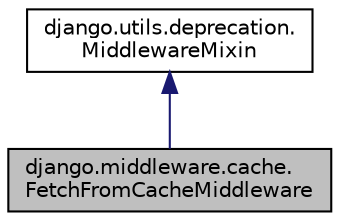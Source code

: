 digraph "django.middleware.cache.FetchFromCacheMiddleware"
{
 // LATEX_PDF_SIZE
  edge [fontname="Helvetica",fontsize="10",labelfontname="Helvetica",labelfontsize="10"];
  node [fontname="Helvetica",fontsize="10",shape=record];
  Node1 [label="django.middleware.cache.\lFetchFromCacheMiddleware",height=0.2,width=0.4,color="black", fillcolor="grey75", style="filled", fontcolor="black",tooltip=" "];
  Node2 -> Node1 [dir="back",color="midnightblue",fontsize="10",style="solid",fontname="Helvetica"];
  Node2 [label="django.utils.deprecation.\lMiddlewareMixin",height=0.2,width=0.4,color="black", fillcolor="white", style="filled",URL="$d1/d0a/classdjango_1_1utils_1_1deprecation_1_1_middleware_mixin.html",tooltip=" "];
}
